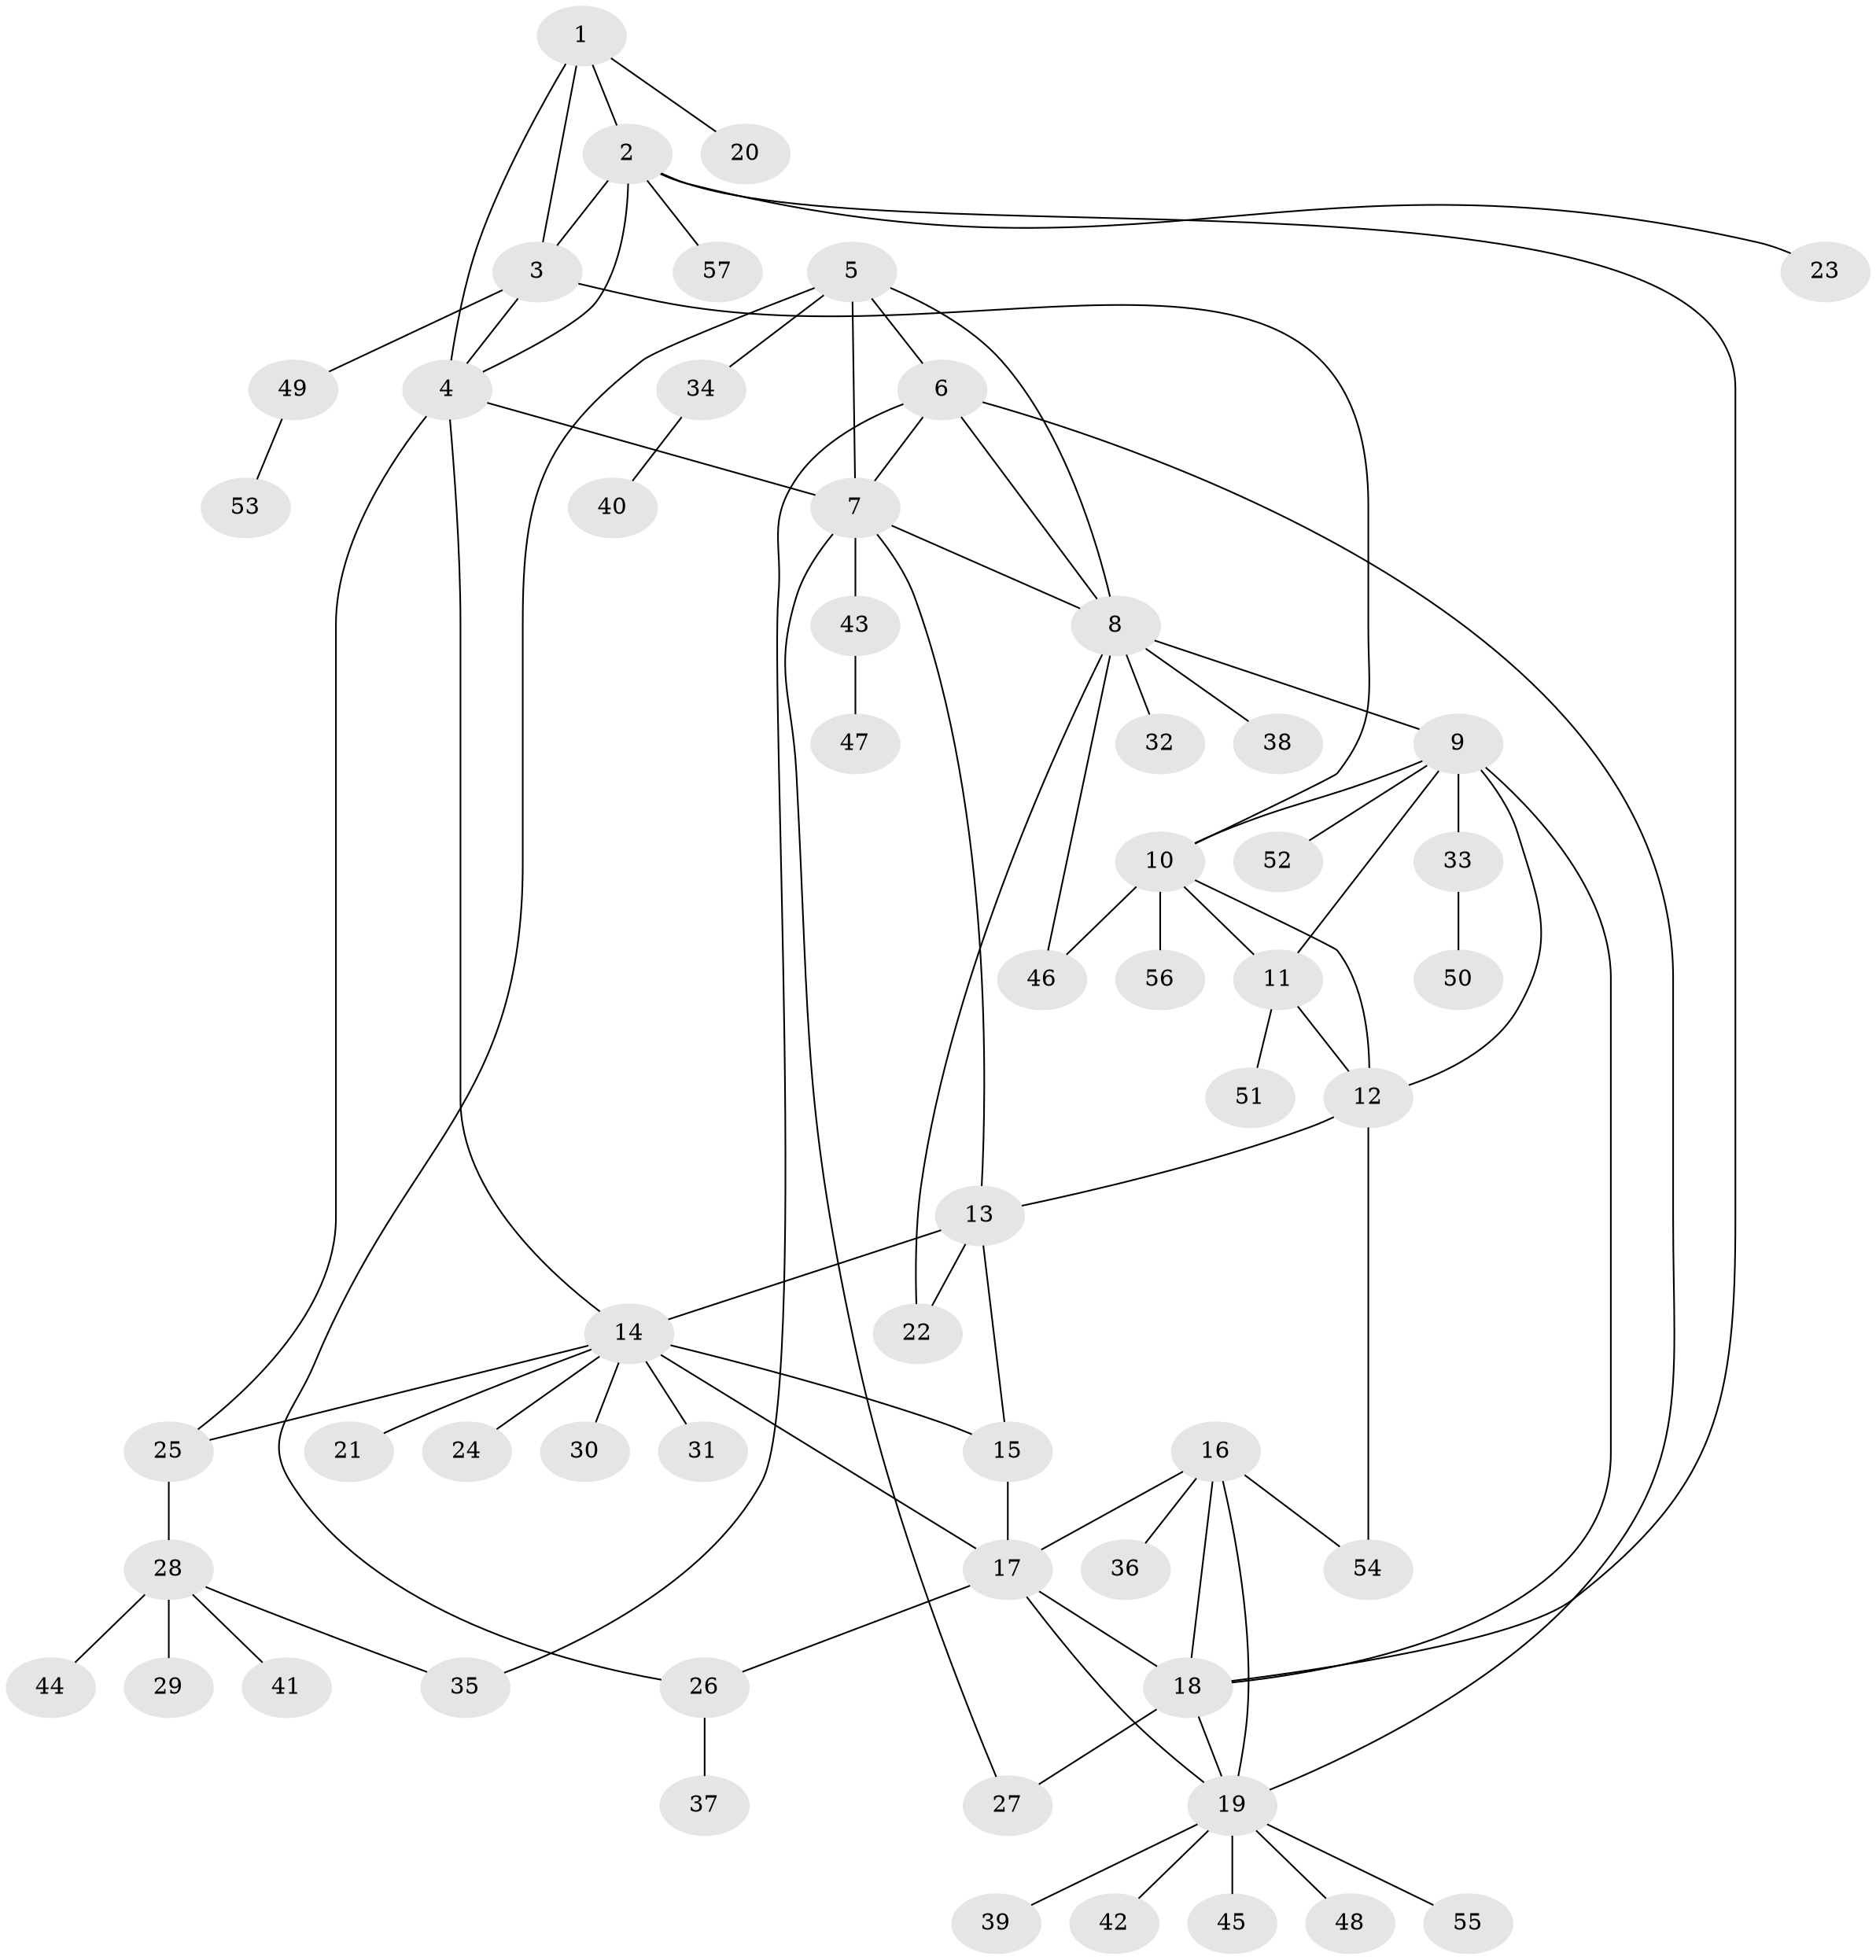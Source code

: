 // original degree distribution, {5: 0.075, 7: 0.0375, 6: 0.075, 8: 0.025, 9: 0.0125, 4: 0.025, 10: 0.025, 1: 0.5375, 3: 0.0375, 2: 0.15}
// Generated by graph-tools (version 1.1) at 2025/52/03/04/25 22:52:29]
// undirected, 57 vertices, 83 edges
graph export_dot {
  node [color=gray90,style=filled];
  1;
  2;
  3;
  4;
  5;
  6;
  7;
  8;
  9;
  10;
  11;
  12;
  13;
  14;
  15;
  16;
  17;
  18;
  19;
  20;
  21;
  22;
  23;
  24;
  25;
  26;
  27;
  28;
  29;
  30;
  31;
  32;
  33;
  34;
  35;
  36;
  37;
  38;
  39;
  40;
  41;
  42;
  43;
  44;
  45;
  46;
  47;
  48;
  49;
  50;
  51;
  52;
  53;
  54;
  55;
  56;
  57;
  1 -- 2 [weight=1.0];
  1 -- 3 [weight=1.0];
  1 -- 4 [weight=1.0];
  1 -- 20 [weight=1.0];
  2 -- 3 [weight=1.0];
  2 -- 4 [weight=1.0];
  2 -- 18 [weight=1.0];
  2 -- 23 [weight=1.0];
  2 -- 57 [weight=1.0];
  3 -- 4 [weight=1.0];
  3 -- 10 [weight=1.0];
  3 -- 49 [weight=1.0];
  4 -- 7 [weight=1.0];
  4 -- 14 [weight=1.0];
  4 -- 25 [weight=1.0];
  5 -- 6 [weight=1.0];
  5 -- 7 [weight=1.0];
  5 -- 8 [weight=1.0];
  5 -- 26 [weight=1.0];
  5 -- 34 [weight=1.0];
  6 -- 7 [weight=1.0];
  6 -- 8 [weight=1.0];
  6 -- 19 [weight=1.0];
  6 -- 35 [weight=1.0];
  7 -- 8 [weight=1.0];
  7 -- 13 [weight=1.0];
  7 -- 27 [weight=1.0];
  7 -- 43 [weight=1.0];
  8 -- 9 [weight=1.0];
  8 -- 22 [weight=1.0];
  8 -- 32 [weight=1.0];
  8 -- 38 [weight=1.0];
  8 -- 46 [weight=1.0];
  9 -- 10 [weight=1.0];
  9 -- 11 [weight=1.0];
  9 -- 12 [weight=1.0];
  9 -- 18 [weight=1.0];
  9 -- 33 [weight=1.0];
  9 -- 52 [weight=1.0];
  10 -- 11 [weight=1.0];
  10 -- 12 [weight=1.0];
  10 -- 46 [weight=1.0];
  10 -- 56 [weight=1.0];
  11 -- 12 [weight=1.0];
  11 -- 51 [weight=1.0];
  12 -- 13 [weight=1.0];
  12 -- 54 [weight=1.0];
  13 -- 14 [weight=2.0];
  13 -- 15 [weight=2.0];
  13 -- 22 [weight=1.0];
  14 -- 15 [weight=1.0];
  14 -- 17 [weight=1.0];
  14 -- 21 [weight=1.0];
  14 -- 24 [weight=1.0];
  14 -- 25 [weight=1.0];
  14 -- 30 [weight=1.0];
  14 -- 31 [weight=1.0];
  15 -- 17 [weight=1.0];
  16 -- 17 [weight=1.0];
  16 -- 18 [weight=1.0];
  16 -- 19 [weight=1.0];
  16 -- 36 [weight=1.0];
  16 -- 54 [weight=1.0];
  17 -- 18 [weight=1.0];
  17 -- 19 [weight=1.0];
  17 -- 26 [weight=1.0];
  18 -- 19 [weight=1.0];
  18 -- 27 [weight=1.0];
  19 -- 39 [weight=1.0];
  19 -- 42 [weight=1.0];
  19 -- 45 [weight=1.0];
  19 -- 48 [weight=1.0];
  19 -- 55 [weight=1.0];
  25 -- 28 [weight=1.0];
  26 -- 37 [weight=1.0];
  28 -- 29 [weight=1.0];
  28 -- 35 [weight=1.0];
  28 -- 41 [weight=1.0];
  28 -- 44 [weight=1.0];
  33 -- 50 [weight=1.0];
  34 -- 40 [weight=1.0];
  43 -- 47 [weight=1.0];
  49 -- 53 [weight=1.0];
}
